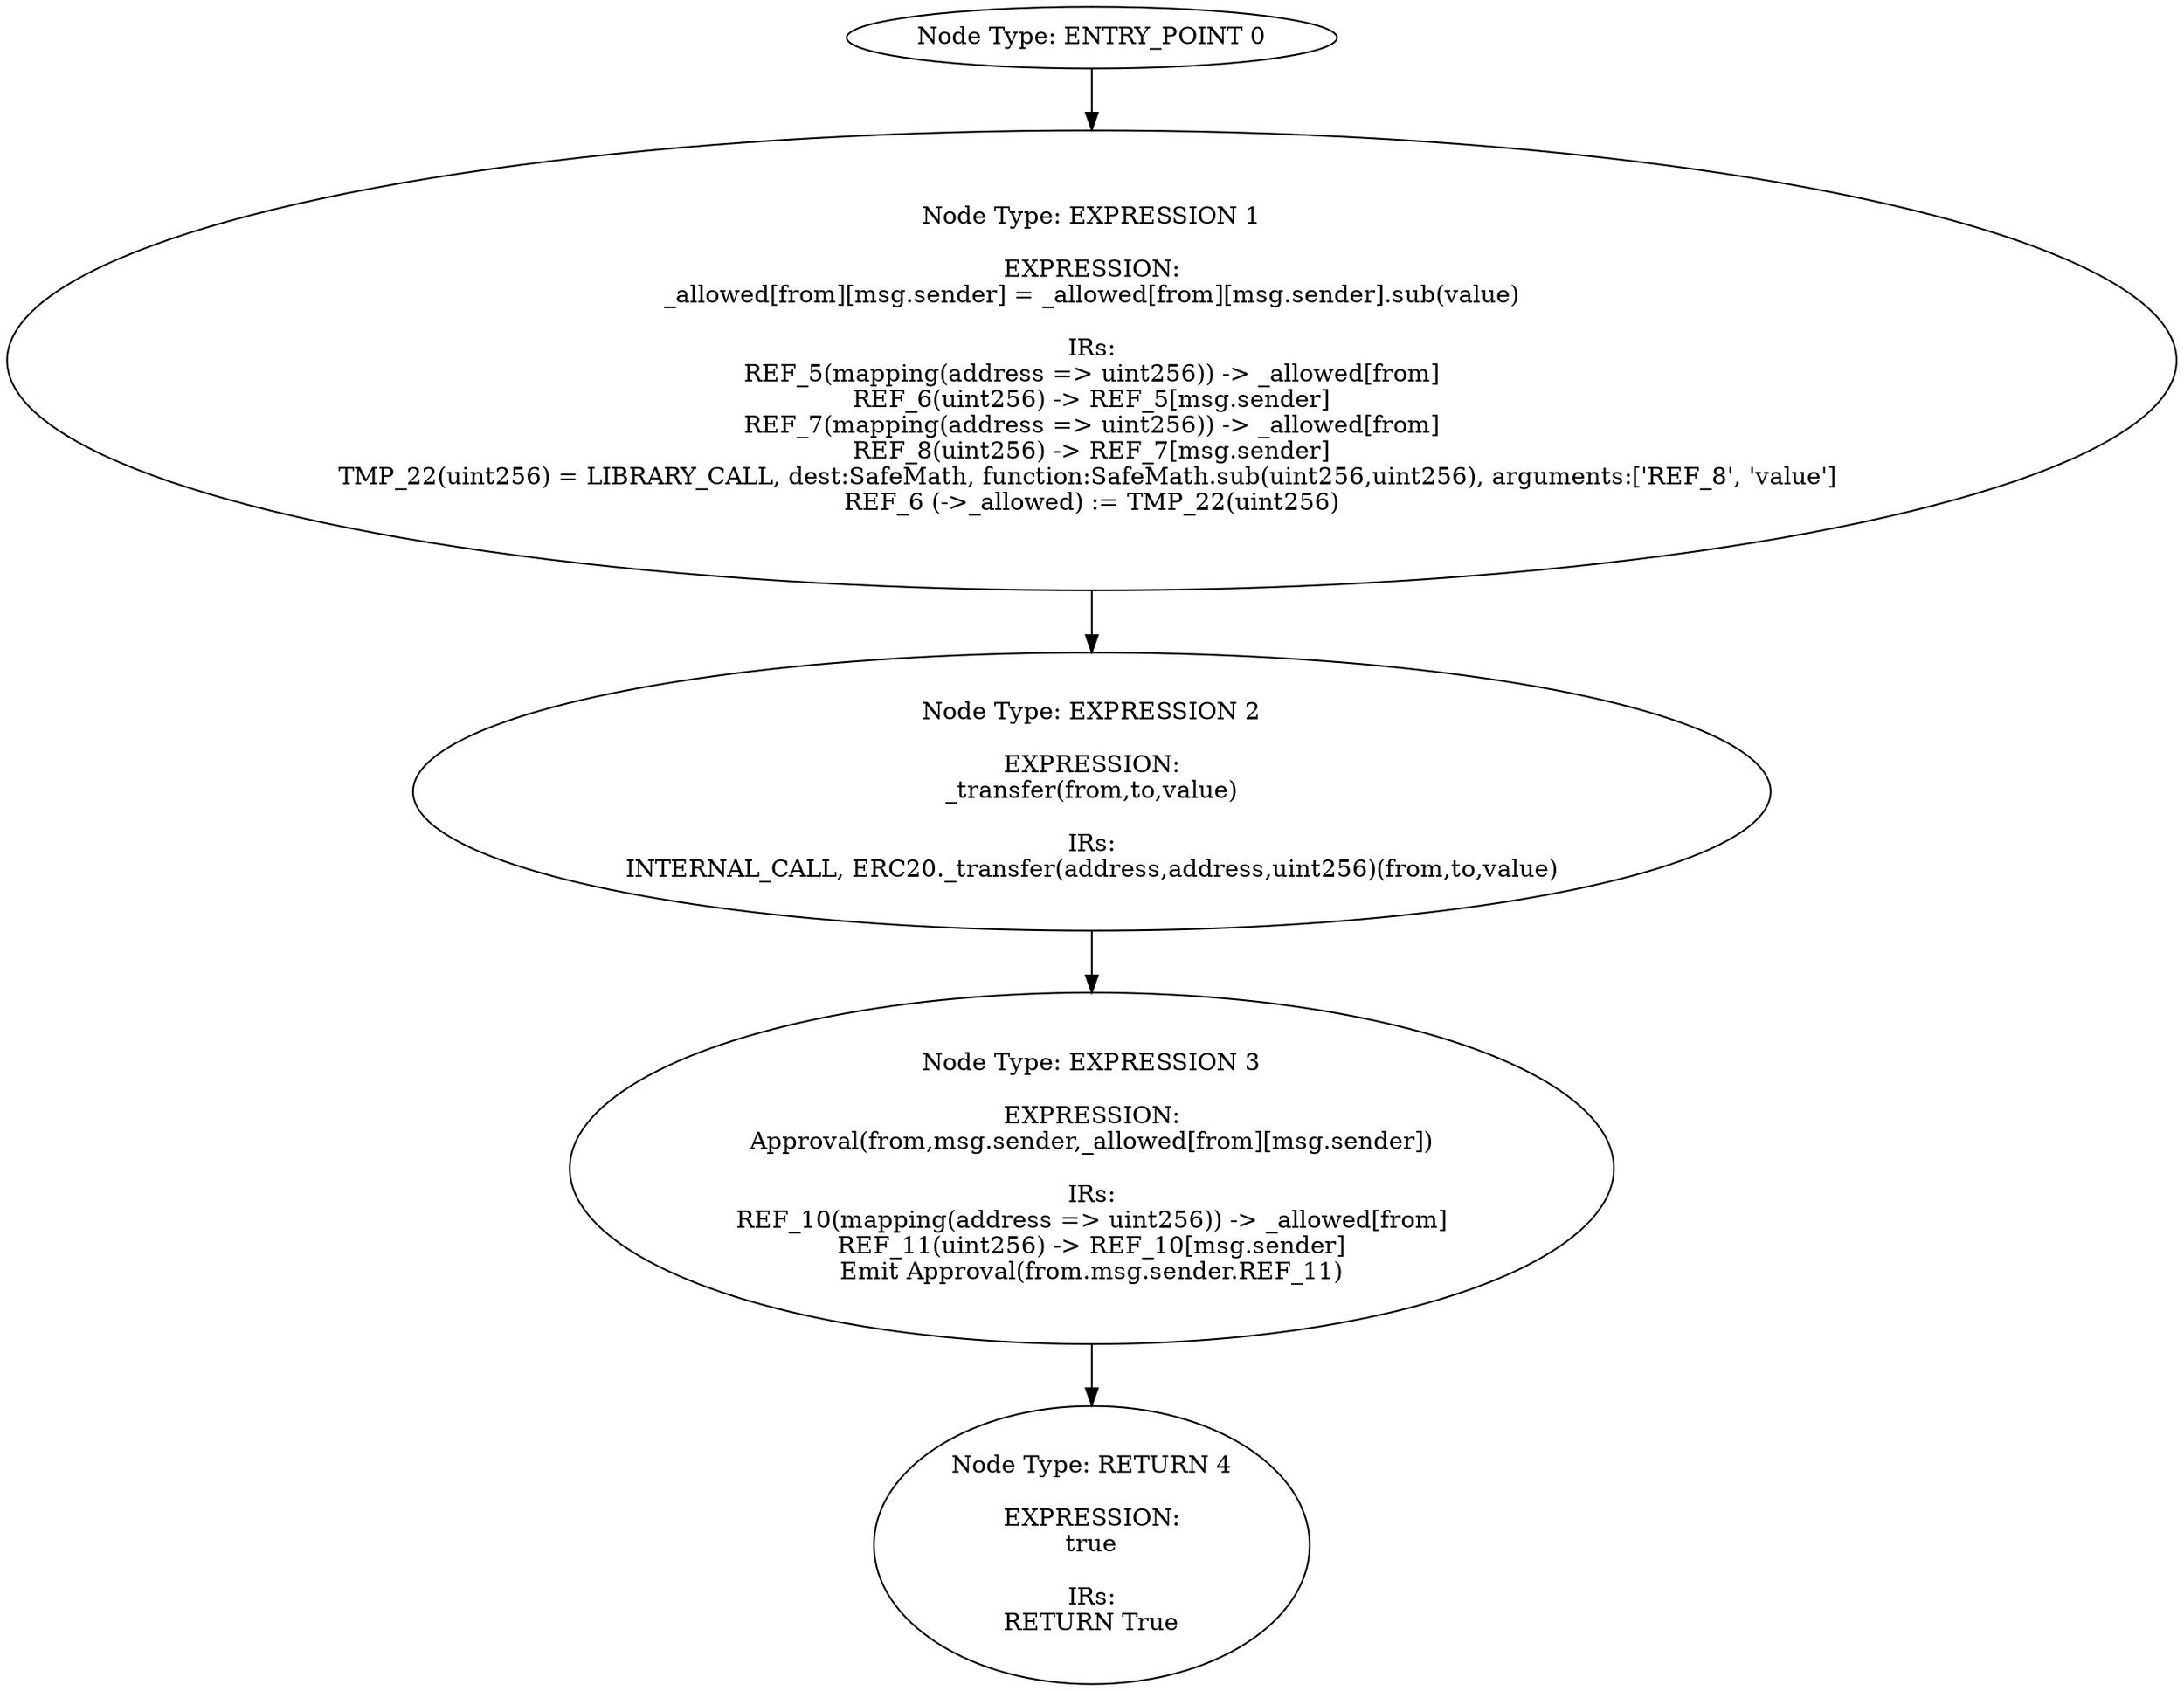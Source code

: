 digraph{
0[label="Node Type: ENTRY_POINT 0
"];
0->1;
1[label="Node Type: EXPRESSION 1

EXPRESSION:
_allowed[from][msg.sender] = _allowed[from][msg.sender].sub(value)

IRs:
REF_5(mapping(address => uint256)) -> _allowed[from]
REF_6(uint256) -> REF_5[msg.sender]
REF_7(mapping(address => uint256)) -> _allowed[from]
REF_8(uint256) -> REF_7[msg.sender]
TMP_22(uint256) = LIBRARY_CALL, dest:SafeMath, function:SafeMath.sub(uint256,uint256), arguments:['REF_8', 'value'] 
REF_6 (->_allowed) := TMP_22(uint256)"];
1->2;
2[label="Node Type: EXPRESSION 2

EXPRESSION:
_transfer(from,to,value)

IRs:
INTERNAL_CALL, ERC20._transfer(address,address,uint256)(from,to,value)"];
2->3;
3[label="Node Type: EXPRESSION 3

EXPRESSION:
Approval(from,msg.sender,_allowed[from][msg.sender])

IRs:
REF_10(mapping(address => uint256)) -> _allowed[from]
REF_11(uint256) -> REF_10[msg.sender]
Emit Approval(from.msg.sender.REF_11)"];
3->4;
4[label="Node Type: RETURN 4

EXPRESSION:
true

IRs:
RETURN True"];
}
